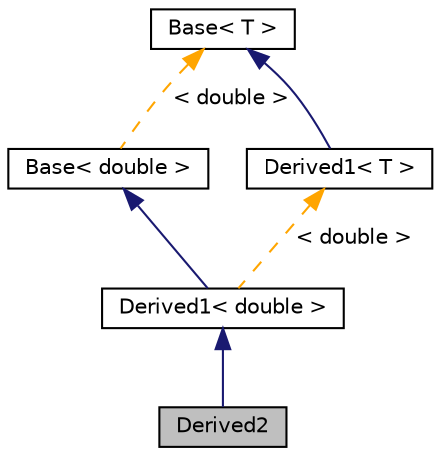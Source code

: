 digraph "Derived2"
{
  edge [fontname="Helvetica",fontsize="10",labelfontname="Helvetica",labelfontsize="10"];
  node [fontname="Helvetica",fontsize="10",shape=record];
  Node0 [label="Derived2",height=0.2,width=0.4,color="black", fillcolor="grey75", style="filled", fontcolor="black"];
  Node1 -> Node0 [dir="back",color="midnightblue",fontsize="10",style="solid",fontname="Helvetica"];
  Node1 [label="Derived1\< double \>",height=0.2,width=0.4,color="black", fillcolor="white", style="filled",URL="$d5/dbb/struct_derived1.html"];
  Node2 -> Node1 [dir="back",color="midnightblue",fontsize="10",style="solid",fontname="Helvetica"];
  Node2 [label="Base\< double \>",height=0.2,width=0.4,color="black", fillcolor="white", style="filled",URL="$d0/d05/struct_base.html"];
  Node3 -> Node2 [dir="back",color="orange",fontsize="10",style="dashed",label=" \< double \>" ,fontname="Helvetica"];
  Node3 [label="Base\< T \>",height=0.2,width=0.4,color="black", fillcolor="white", style="filled",URL="$d0/d05/struct_base.html"];
  Node4 -> Node1 [dir="back",color="orange",fontsize="10",style="dashed",label=" \< double \>" ,fontname="Helvetica"];
  Node4 [label="Derived1\< T \>",height=0.2,width=0.4,color="black", fillcolor="white", style="filled",URL="$d5/dbb/struct_derived1.html"];
  Node3 -> Node4 [dir="back",color="midnightblue",fontsize="10",style="solid",fontname="Helvetica"];
}
